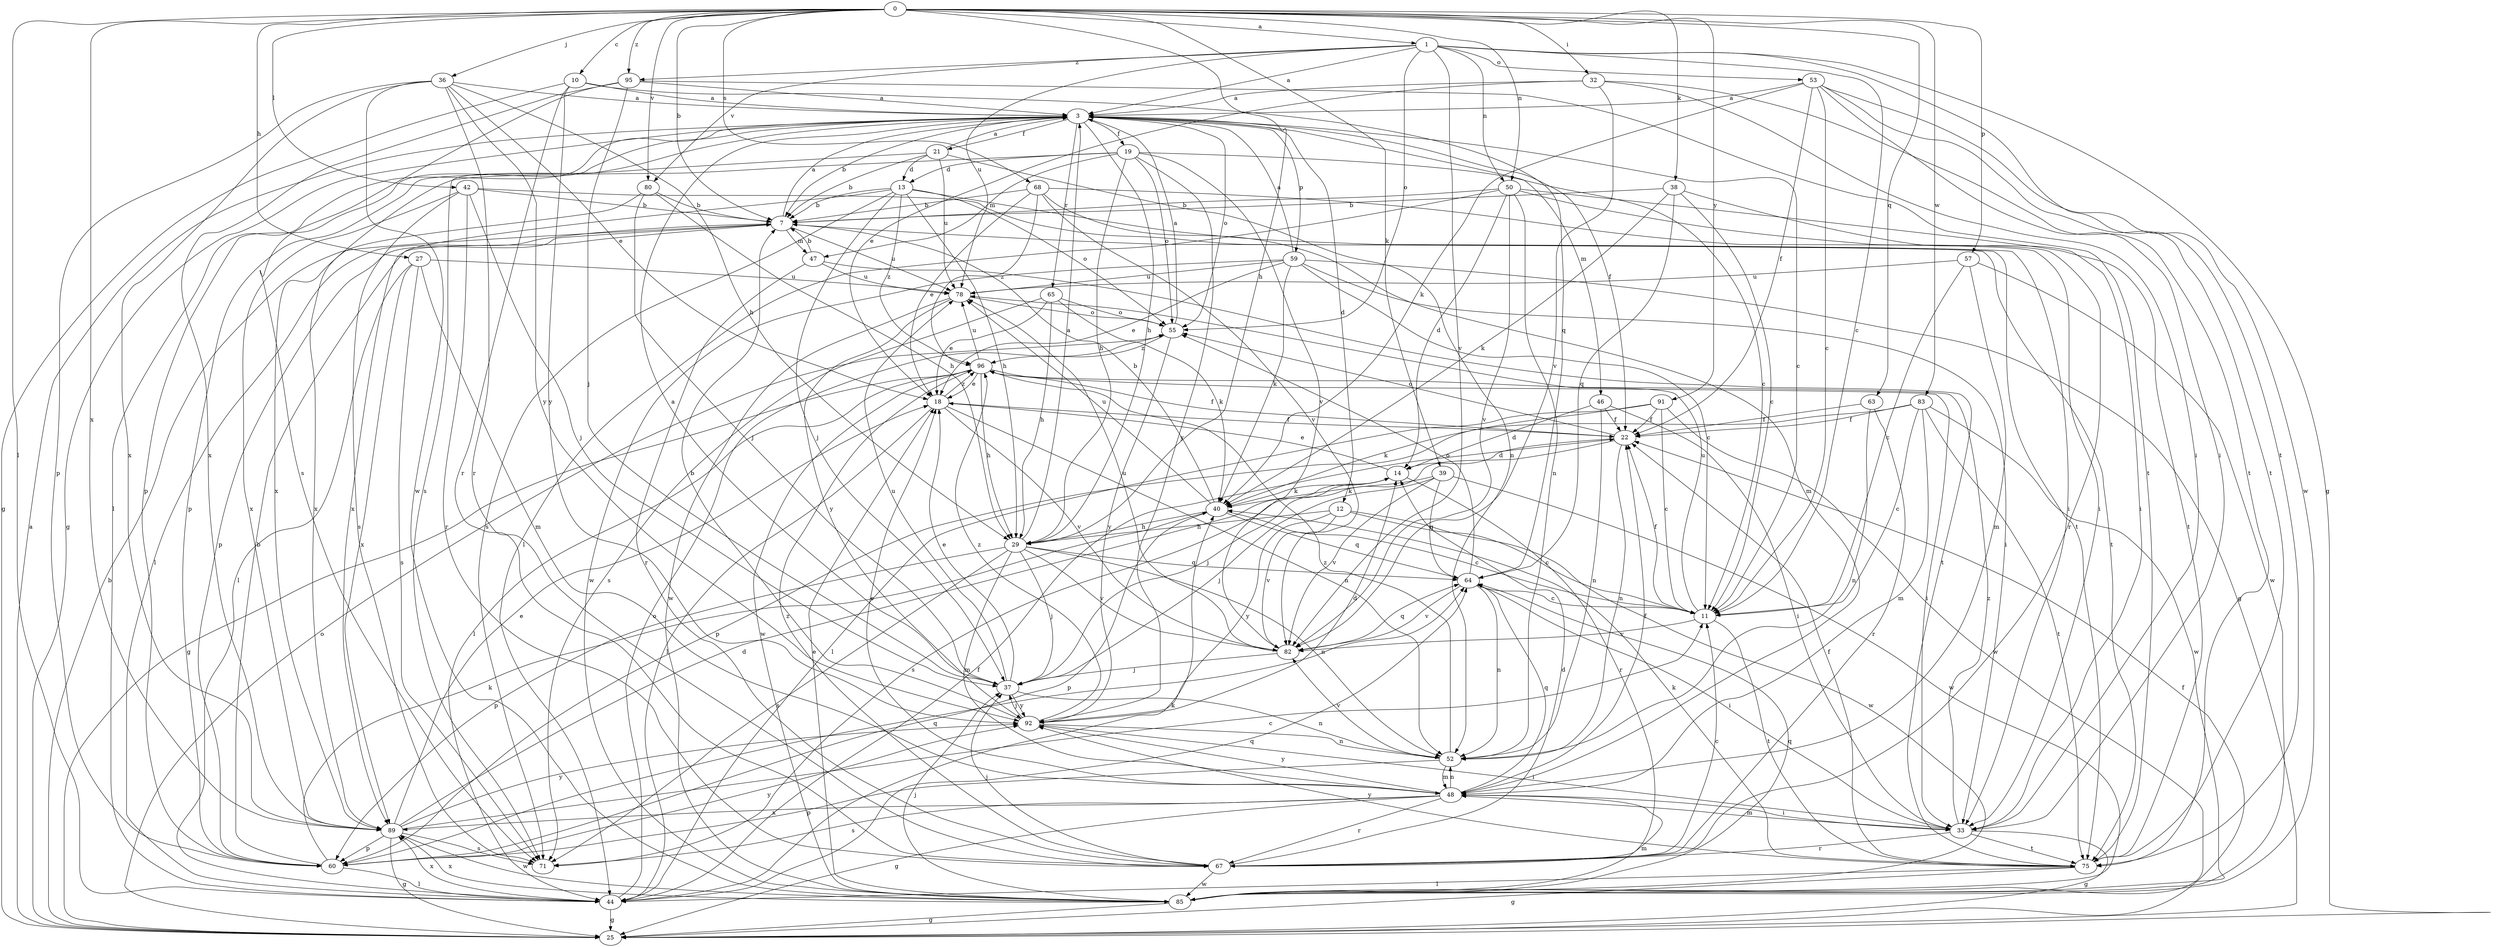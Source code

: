 strict digraph  {
0;
1;
3;
7;
10;
11;
12;
13;
14;
18;
19;
21;
22;
25;
27;
29;
32;
33;
36;
37;
38;
39;
40;
42;
44;
46;
47;
48;
50;
52;
53;
55;
57;
59;
60;
63;
64;
65;
67;
68;
71;
75;
78;
80;
82;
83;
85;
89;
91;
92;
95;
96;
0 -> 1  [label=a];
0 -> 7  [label=b];
0 -> 10  [label=c];
0 -> 27  [label=h];
0 -> 29  [label=h];
0 -> 32  [label=i];
0 -> 36  [label=j];
0 -> 38  [label=k];
0 -> 39  [label=k];
0 -> 42  [label=l];
0 -> 44  [label=l];
0 -> 50  [label=n];
0 -> 57  [label=p];
0 -> 63  [label=q];
0 -> 68  [label=s];
0 -> 80  [label=v];
0 -> 83  [label=w];
0 -> 89  [label=x];
0 -> 91  [label=y];
0 -> 95  [label=z];
1 -> 3  [label=a];
1 -> 11  [label=c];
1 -> 25  [label=g];
1 -> 50  [label=n];
1 -> 53  [label=o];
1 -> 55  [label=o];
1 -> 75  [label=t];
1 -> 78  [label=u];
1 -> 80  [label=v];
1 -> 82  [label=v];
1 -> 95  [label=z];
3 -> 7  [label=b];
3 -> 11  [label=c];
3 -> 12  [label=d];
3 -> 19  [label=f];
3 -> 21  [label=f];
3 -> 22  [label=f];
3 -> 25  [label=g];
3 -> 29  [label=h];
3 -> 44  [label=l];
3 -> 46  [label=m];
3 -> 55  [label=o];
3 -> 59  [label=p];
3 -> 60  [label=p];
3 -> 65  [label=r];
3 -> 71  [label=s];
7 -> 3  [label=a];
7 -> 44  [label=l];
7 -> 47  [label=m];
7 -> 60  [label=p];
7 -> 75  [label=t];
7 -> 78  [label=u];
10 -> 3  [label=a];
10 -> 25  [label=g];
10 -> 64  [label=q];
10 -> 67  [label=r];
10 -> 92  [label=y];
11 -> 22  [label=f];
11 -> 75  [label=t];
11 -> 78  [label=u];
11 -> 82  [label=v];
12 -> 11  [label=c];
12 -> 29  [label=h];
12 -> 82  [label=v];
12 -> 85  [label=w];
12 -> 92  [label=y];
13 -> 7  [label=b];
13 -> 29  [label=h];
13 -> 33  [label=i];
13 -> 37  [label=j];
13 -> 55  [label=o];
13 -> 71  [label=s];
13 -> 89  [label=x];
13 -> 96  [label=z];
14 -> 18  [label=e];
14 -> 40  [label=k];
14 -> 67  [label=r];
14 -> 71  [label=s];
18 -> 22  [label=f];
18 -> 44  [label=l];
18 -> 52  [label=n];
18 -> 82  [label=v];
18 -> 96  [label=z];
19 -> 11  [label=c];
19 -> 13  [label=d];
19 -> 29  [label=h];
19 -> 47  [label=m];
19 -> 55  [label=o];
19 -> 82  [label=v];
19 -> 89  [label=x];
19 -> 92  [label=y];
21 -> 3  [label=a];
21 -> 7  [label=b];
21 -> 13  [label=d];
21 -> 52  [label=n];
21 -> 60  [label=p];
21 -> 78  [label=u];
22 -> 14  [label=d];
22 -> 37  [label=j];
22 -> 52  [label=n];
22 -> 55  [label=o];
25 -> 3  [label=a];
25 -> 7  [label=b];
25 -> 22  [label=f];
25 -> 55  [label=o];
27 -> 44  [label=l];
27 -> 48  [label=m];
27 -> 71  [label=s];
27 -> 78  [label=u];
27 -> 89  [label=x];
29 -> 3  [label=a];
29 -> 37  [label=j];
29 -> 48  [label=m];
29 -> 52  [label=n];
29 -> 60  [label=p];
29 -> 64  [label=q];
29 -> 71  [label=s];
29 -> 82  [label=v];
32 -> 3  [label=a];
32 -> 18  [label=e];
32 -> 33  [label=i];
32 -> 75  [label=t];
32 -> 82  [label=v];
33 -> 25  [label=g];
33 -> 48  [label=m];
33 -> 67  [label=r];
33 -> 75  [label=t];
33 -> 96  [label=z];
36 -> 3  [label=a];
36 -> 18  [label=e];
36 -> 29  [label=h];
36 -> 60  [label=p];
36 -> 67  [label=r];
36 -> 85  [label=w];
36 -> 89  [label=x];
36 -> 92  [label=y];
37 -> 3  [label=a];
37 -> 18  [label=e];
37 -> 52  [label=n];
37 -> 78  [label=u];
37 -> 92  [label=y];
38 -> 7  [label=b];
38 -> 11  [label=c];
38 -> 33  [label=i];
38 -> 40  [label=k];
38 -> 64  [label=q];
39 -> 37  [label=j];
39 -> 40  [label=k];
39 -> 64  [label=q];
39 -> 82  [label=v];
39 -> 85  [label=w];
40 -> 7  [label=b];
40 -> 11  [label=c];
40 -> 29  [label=h];
40 -> 60  [label=p];
40 -> 64  [label=q];
40 -> 78  [label=u];
42 -> 7  [label=b];
42 -> 37  [label=j];
42 -> 67  [label=r];
42 -> 71  [label=s];
42 -> 75  [label=t];
42 -> 89  [label=x];
44 -> 22  [label=f];
44 -> 25  [label=g];
44 -> 40  [label=k];
44 -> 55  [label=o];
44 -> 64  [label=q];
44 -> 89  [label=x];
46 -> 14  [label=d];
46 -> 22  [label=f];
46 -> 33  [label=i];
46 -> 52  [label=n];
47 -> 7  [label=b];
47 -> 67  [label=r];
47 -> 75  [label=t];
47 -> 78  [label=u];
48 -> 18  [label=e];
48 -> 22  [label=f];
48 -> 25  [label=g];
48 -> 33  [label=i];
48 -> 52  [label=n];
48 -> 64  [label=q];
48 -> 67  [label=r];
48 -> 71  [label=s];
48 -> 89  [label=x];
48 -> 92  [label=y];
50 -> 7  [label=b];
50 -> 14  [label=d];
50 -> 44  [label=l];
50 -> 52  [label=n];
50 -> 67  [label=r];
50 -> 75  [label=t];
50 -> 82  [label=v];
52 -> 48  [label=m];
52 -> 60  [label=p];
52 -> 82  [label=v];
52 -> 96  [label=z];
53 -> 3  [label=a];
53 -> 11  [label=c];
53 -> 22  [label=f];
53 -> 33  [label=i];
53 -> 40  [label=k];
53 -> 75  [label=t];
53 -> 85  [label=w];
55 -> 3  [label=a];
55 -> 92  [label=y];
55 -> 96  [label=z];
57 -> 11  [label=c];
57 -> 48  [label=m];
57 -> 78  [label=u];
57 -> 85  [label=w];
59 -> 3  [label=a];
59 -> 11  [label=c];
59 -> 18  [label=e];
59 -> 25  [label=g];
59 -> 33  [label=i];
59 -> 40  [label=k];
59 -> 78  [label=u];
59 -> 85  [label=w];
60 -> 7  [label=b];
60 -> 40  [label=k];
60 -> 44  [label=l];
60 -> 64  [label=q];
60 -> 92  [label=y];
63 -> 22  [label=f];
63 -> 52  [label=n];
63 -> 67  [label=r];
64 -> 11  [label=c];
64 -> 33  [label=i];
64 -> 52  [label=n];
64 -> 55  [label=o];
64 -> 82  [label=v];
65 -> 18  [label=e];
65 -> 29  [label=h];
65 -> 40  [label=k];
65 -> 55  [label=o];
65 -> 71  [label=s];
67 -> 11  [label=c];
67 -> 14  [label=d];
67 -> 37  [label=j];
67 -> 85  [label=w];
67 -> 96  [label=z];
68 -> 7  [label=b];
68 -> 18  [label=e];
68 -> 33  [label=i];
68 -> 48  [label=m];
68 -> 82  [label=v];
68 -> 96  [label=z];
75 -> 22  [label=f];
75 -> 25  [label=g];
75 -> 40  [label=k];
75 -> 44  [label=l];
75 -> 92  [label=y];
78 -> 55  [label=o];
78 -> 85  [label=w];
78 -> 92  [label=y];
80 -> 7  [label=b];
80 -> 29  [label=h];
80 -> 37  [label=j];
80 -> 89  [label=x];
82 -> 37  [label=j];
82 -> 64  [label=q];
82 -> 78  [label=u];
83 -> 11  [label=c];
83 -> 22  [label=f];
83 -> 48  [label=m];
83 -> 60  [label=p];
83 -> 75  [label=t];
83 -> 85  [label=w];
85 -> 18  [label=e];
85 -> 25  [label=g];
85 -> 37  [label=j];
85 -> 48  [label=m];
85 -> 64  [label=q];
85 -> 89  [label=x];
89 -> 11  [label=c];
89 -> 14  [label=d];
89 -> 18  [label=e];
89 -> 25  [label=g];
89 -> 60  [label=p];
89 -> 71  [label=s];
89 -> 85  [label=w];
89 -> 92  [label=y];
91 -> 11  [label=c];
91 -> 22  [label=f];
91 -> 40  [label=k];
91 -> 44  [label=l];
91 -> 85  [label=w];
92 -> 7  [label=b];
92 -> 14  [label=d];
92 -> 33  [label=i];
92 -> 37  [label=j];
92 -> 52  [label=n];
92 -> 96  [label=z];
95 -> 3  [label=a];
95 -> 37  [label=j];
95 -> 71  [label=s];
95 -> 75  [label=t];
95 -> 89  [label=x];
96 -> 18  [label=e];
96 -> 22  [label=f];
96 -> 25  [label=g];
96 -> 29  [label=h];
96 -> 33  [label=i];
96 -> 44  [label=l];
96 -> 78  [label=u];
96 -> 85  [label=w];
}
